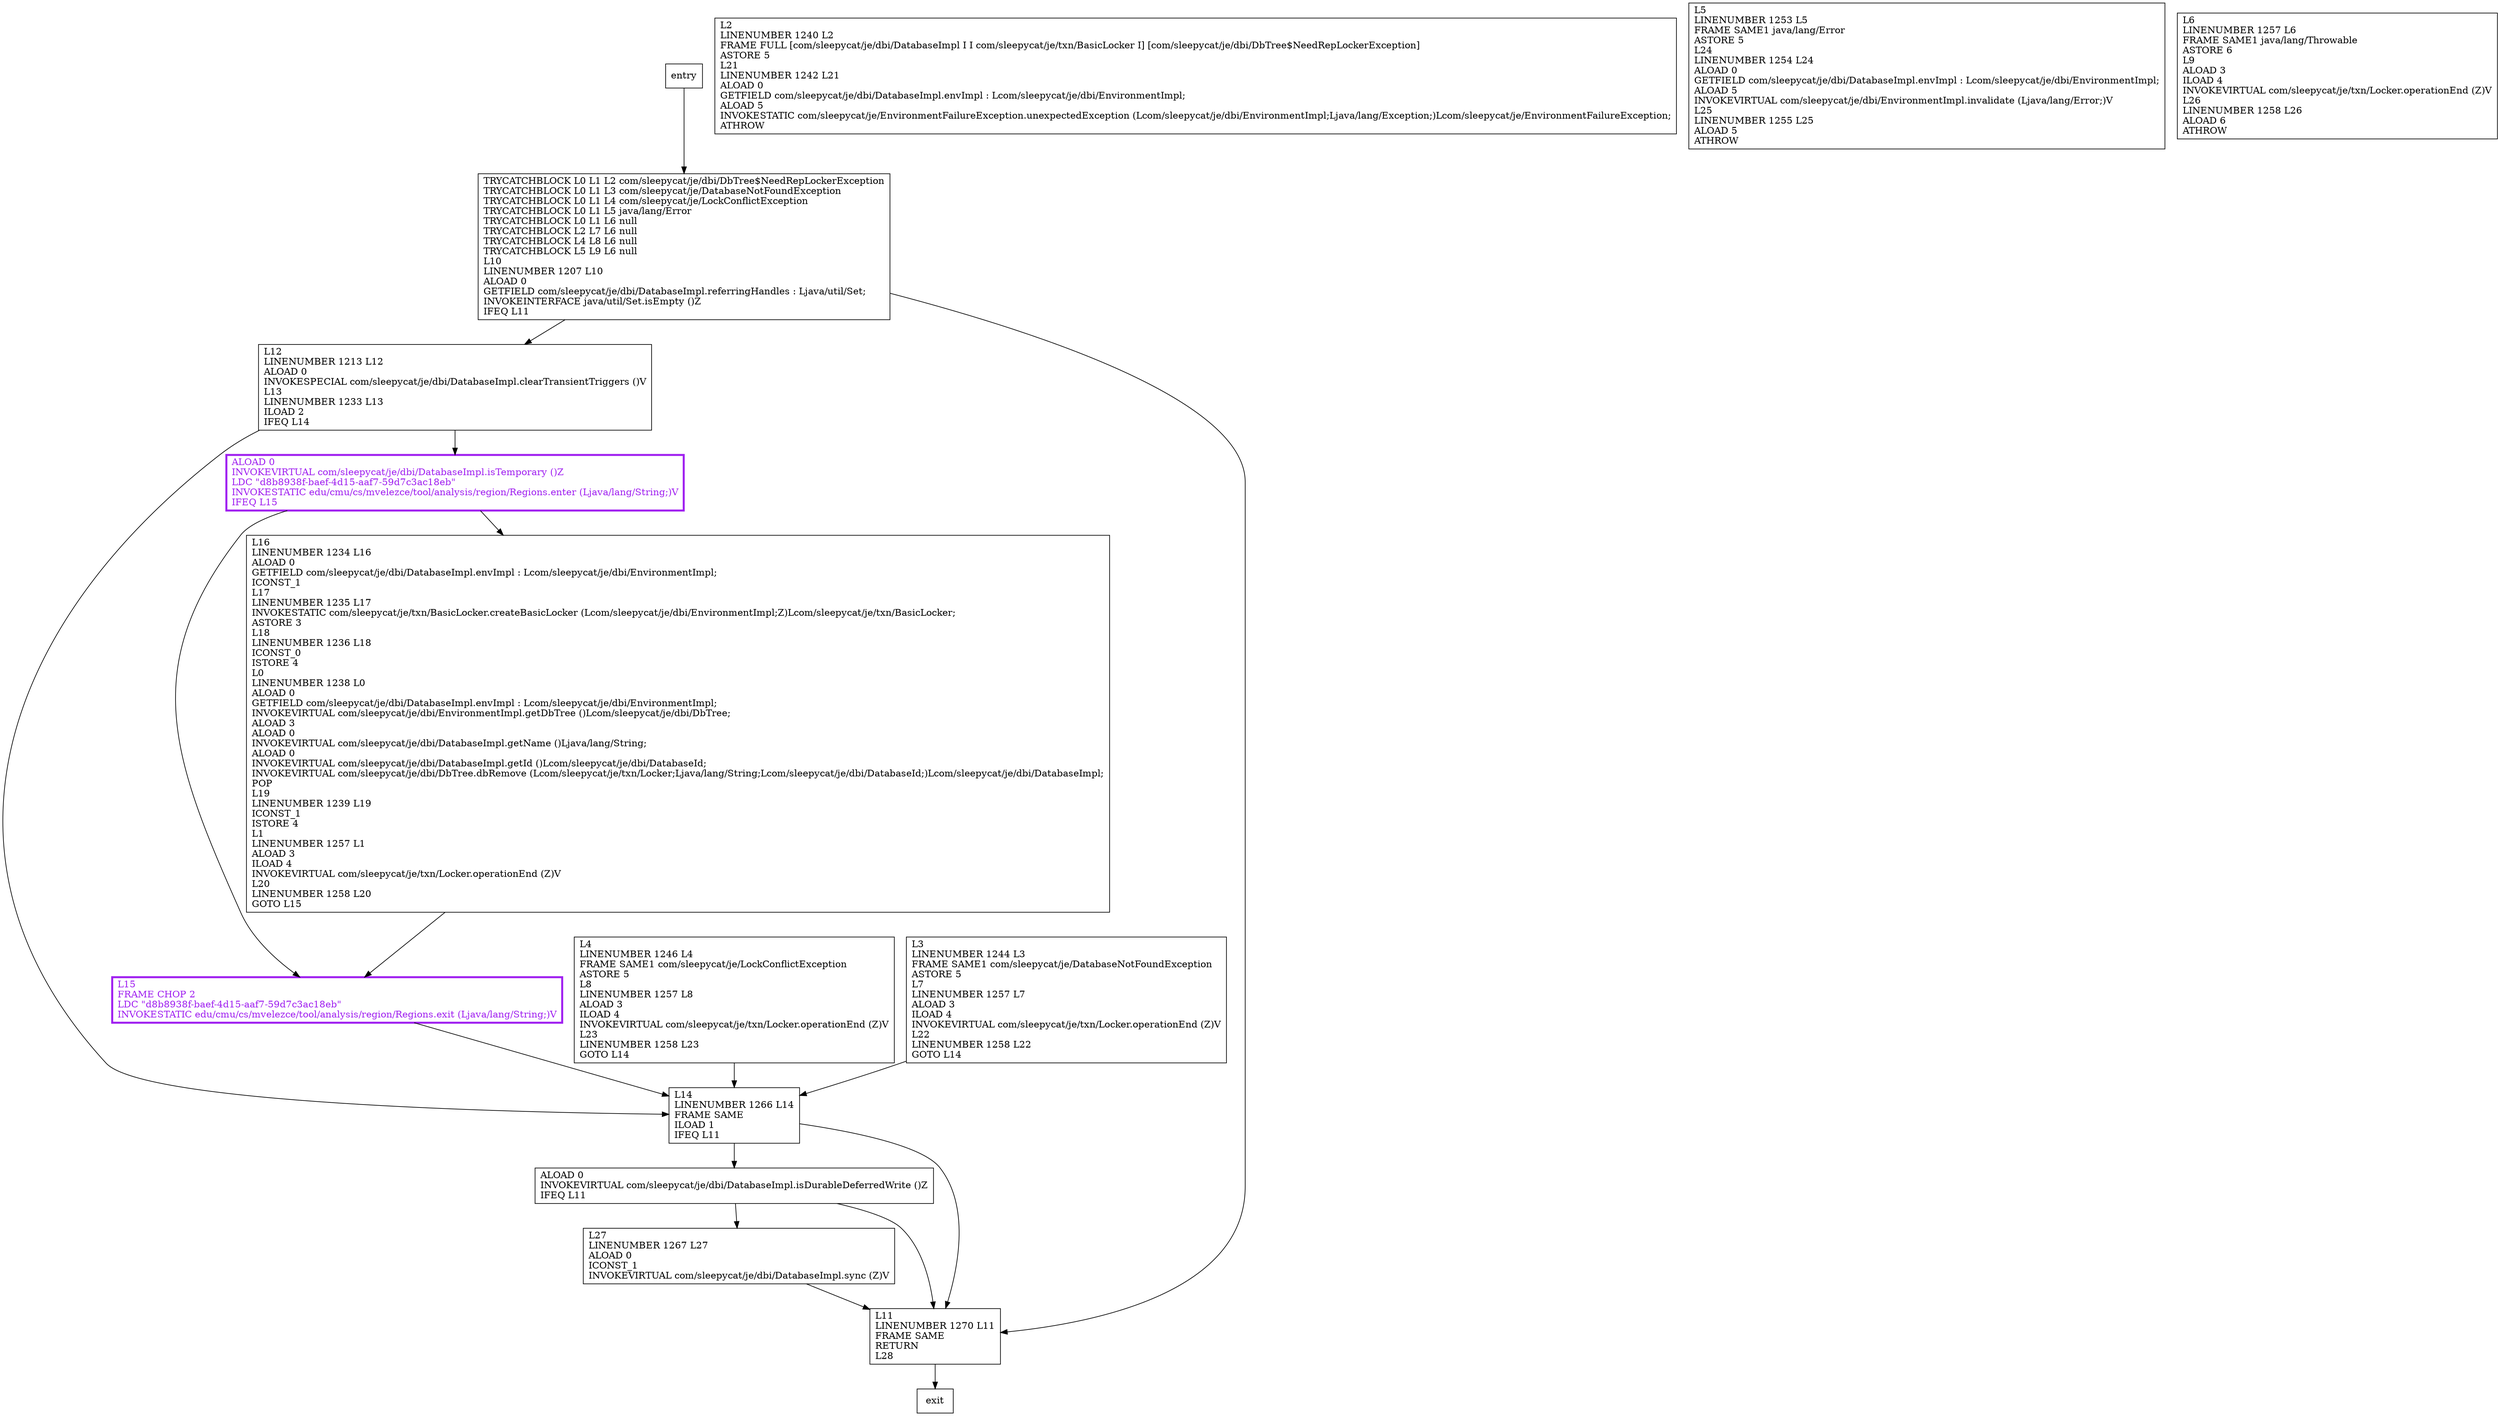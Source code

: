 digraph handleClosed {
node [shape=record];
2137297808 [label="L12\lLINENUMBER 1213 L12\lALOAD 0\lINVOKESPECIAL com/sleepycat/je/dbi/DatabaseImpl.clearTransientTriggers ()V\lL13\lLINENUMBER 1233 L13\lILOAD 2\lIFEQ L14\l"];
2123719970 [label="L4\lLINENUMBER 1246 L4\lFRAME SAME1 com/sleepycat/je/LockConflictException\lASTORE 5\lL8\lLINENUMBER 1257 L8\lALOAD 3\lILOAD 4\lINVOKEVIRTUAL com/sleepycat/je/txn/Locker.operationEnd (Z)V\lL23\lLINENUMBER 1258 L23\lGOTO L14\l"];
274385511 [label="L15\lFRAME CHOP 2\lLDC \"d8b8938f-baef-4d15-aaf7-59d7c3ac18eb\"\lINVOKESTATIC edu/cmu/cs/mvelezce/tool/analysis/region/Regions.exit (Ljava/lang/String;)V\l"];
1150281628 [label="ALOAD 0\lINVOKEVIRTUAL com/sleepycat/je/dbi/DatabaseImpl.isDurableDeferredWrite ()Z\lIFEQ L11\l"];
291907162 [label="L27\lLINENUMBER 1267 L27\lALOAD 0\lICONST_1\lINVOKEVIRTUAL com/sleepycat/je/dbi/DatabaseImpl.sync (Z)V\l"];
306576222 [label="L16\lLINENUMBER 1234 L16\lALOAD 0\lGETFIELD com/sleepycat/je/dbi/DatabaseImpl.envImpl : Lcom/sleepycat/je/dbi/EnvironmentImpl;\lICONST_1\lL17\lLINENUMBER 1235 L17\lINVOKESTATIC com/sleepycat/je/txn/BasicLocker.createBasicLocker (Lcom/sleepycat/je/dbi/EnvironmentImpl;Z)Lcom/sleepycat/je/txn/BasicLocker;\lASTORE 3\lL18\lLINENUMBER 1236 L18\lICONST_0\lISTORE 4\lL0\lLINENUMBER 1238 L0\lALOAD 0\lGETFIELD com/sleepycat/je/dbi/DatabaseImpl.envImpl : Lcom/sleepycat/je/dbi/EnvironmentImpl;\lINVOKEVIRTUAL com/sleepycat/je/dbi/EnvironmentImpl.getDbTree ()Lcom/sleepycat/je/dbi/DbTree;\lALOAD 3\lALOAD 0\lINVOKEVIRTUAL com/sleepycat/je/dbi/DatabaseImpl.getName ()Ljava/lang/String;\lALOAD 0\lINVOKEVIRTUAL com/sleepycat/je/dbi/DatabaseImpl.getId ()Lcom/sleepycat/je/dbi/DatabaseId;\lINVOKEVIRTUAL com/sleepycat/je/dbi/DbTree.dbRemove (Lcom/sleepycat/je/txn/Locker;Ljava/lang/String;Lcom/sleepycat/je/dbi/DatabaseId;)Lcom/sleepycat/je/dbi/DatabaseImpl;\lPOP\lL19\lLINENUMBER 1239 L19\lICONST_1\lISTORE 4\lL1\lLINENUMBER 1257 L1\lALOAD 3\lILOAD 4\lINVOKEVIRTUAL com/sleepycat/je/txn/Locker.operationEnd (Z)V\lL20\lLINENUMBER 1258 L20\lGOTO L15\l"];
1231423985 [label="L14\lLINENUMBER 1266 L14\lFRAME SAME\lILOAD 1\lIFEQ L11\l"];
988235325 [label="L2\lLINENUMBER 1240 L2\lFRAME FULL [com/sleepycat/je/dbi/DatabaseImpl I I com/sleepycat/je/txn/BasicLocker I] [com/sleepycat/je/dbi/DbTree$NeedRepLockerException]\lASTORE 5\lL21\lLINENUMBER 1242 L21\lALOAD 0\lGETFIELD com/sleepycat/je/dbi/DatabaseImpl.envImpl : Lcom/sleepycat/je/dbi/EnvironmentImpl;\lALOAD 5\lINVOKESTATIC com/sleepycat/je/EnvironmentFailureException.unexpectedException (Lcom/sleepycat/je/dbi/EnvironmentImpl;Ljava/lang/Exception;)Lcom/sleepycat/je/EnvironmentFailureException;\lATHROW\l"];
945455461 [label="L5\lLINENUMBER 1253 L5\lFRAME SAME1 java/lang/Error\lASTORE 5\lL24\lLINENUMBER 1254 L24\lALOAD 0\lGETFIELD com/sleepycat/je/dbi/DatabaseImpl.envImpl : Lcom/sleepycat/je/dbi/EnvironmentImpl;\lALOAD 5\lINVOKEVIRTUAL com/sleepycat/je/dbi/EnvironmentImpl.invalidate (Ljava/lang/Error;)V\lL25\lLINENUMBER 1255 L25\lALOAD 5\lATHROW\l"];
686045896 [label="TRYCATCHBLOCK L0 L1 L2 com/sleepycat/je/dbi/DbTree$NeedRepLockerException\lTRYCATCHBLOCK L0 L1 L3 com/sleepycat/je/DatabaseNotFoundException\lTRYCATCHBLOCK L0 L1 L4 com/sleepycat/je/LockConflictException\lTRYCATCHBLOCK L0 L1 L5 java/lang/Error\lTRYCATCHBLOCK L0 L1 L6 null\lTRYCATCHBLOCK L2 L7 L6 null\lTRYCATCHBLOCK L4 L8 L6 null\lTRYCATCHBLOCK L5 L9 L6 null\lL10\lLINENUMBER 1207 L10\lALOAD 0\lGETFIELD com/sleepycat/je/dbi/DatabaseImpl.referringHandles : Ljava/util/Set;\lINVOKEINTERFACE java/util/Set.isEmpty ()Z\lIFEQ L11\l"];
1127737617 [label="L3\lLINENUMBER 1244 L3\lFRAME SAME1 com/sleepycat/je/DatabaseNotFoundException\lASTORE 5\lL7\lLINENUMBER 1257 L7\lALOAD 3\lILOAD 4\lINVOKEVIRTUAL com/sleepycat/je/txn/Locker.operationEnd (Z)V\lL22\lLINENUMBER 1258 L22\lGOTO L14\l"];
1079859528 [label="ALOAD 0\lINVOKEVIRTUAL com/sleepycat/je/dbi/DatabaseImpl.isTemporary ()Z\lLDC \"d8b8938f-baef-4d15-aaf7-59d7c3ac18eb\"\lINVOKESTATIC edu/cmu/cs/mvelezce/tool/analysis/region/Regions.enter (Ljava/lang/String;)V\lIFEQ L15\l"];
948764413 [label="L6\lLINENUMBER 1257 L6\lFRAME SAME1 java/lang/Throwable\lASTORE 6\lL9\lALOAD 3\lILOAD 4\lINVOKEVIRTUAL com/sleepycat/je/txn/Locker.operationEnd (Z)V\lL26\lLINENUMBER 1258 L26\lALOAD 6\lATHROW\l"];
2091898463 [label="L11\lLINENUMBER 1270 L11\lFRAME SAME\lRETURN\lL28\l"];
entry;
exit;
2137297808 -> 1079859528;
2137297808 -> 1231423985;
2123719970 -> 1231423985;
274385511 -> 1231423985;
1150281628 -> 291907162;
1150281628 -> 2091898463;
291907162 -> 2091898463;
306576222 -> 274385511;
1231423985 -> 1150281628;
1231423985 -> 2091898463;
entry -> 686045896;
686045896 -> 2137297808;
686045896 -> 2091898463;
1127737617 -> 1231423985;
1079859528 -> 274385511;
1079859528 -> 306576222;
2091898463 -> exit;
274385511[fontcolor="purple", penwidth=3, color="purple"];
1079859528[fontcolor="purple", penwidth=3, color="purple"];
}
